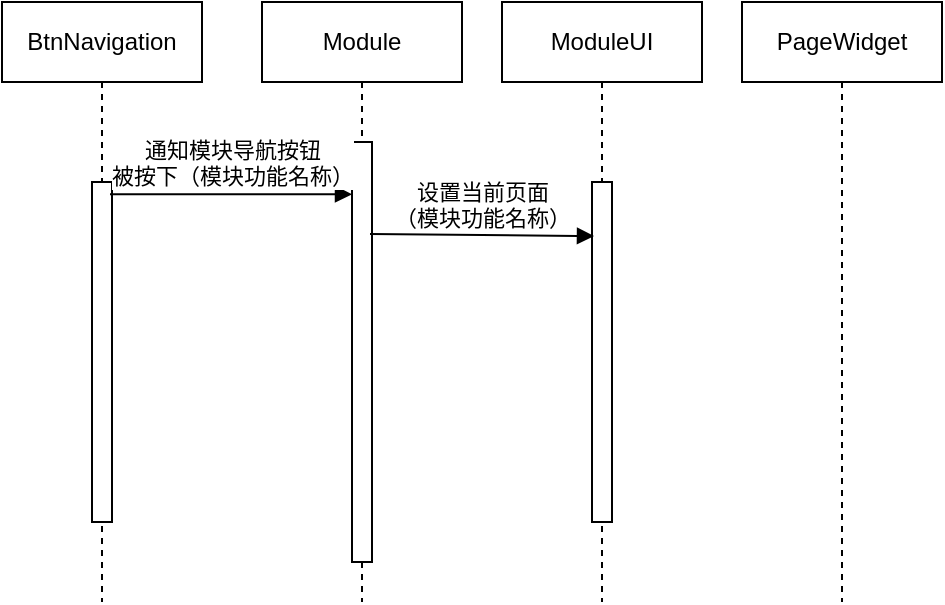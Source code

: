 <mxfile version="10.5.8" type="github"><diagram id="kLcmSNIBlIHe77XI__4N" name="Page-1"><mxGraphModel dx="1010" dy="664" grid="1" gridSize="10" guides="1" tooltips="1" connect="1" arrows="1" fold="1" page="1" pageScale="1" pageWidth="827" pageHeight="1169" math="0" shadow="0"><root><mxCell id="0"/><mxCell id="1" parent="0"/><mxCell id="94-wo1FVYbr07AIDBVca-3" value="BtnNavigation" style="shape=umlLifeline;perimeter=lifelinePerimeter;whiteSpace=wrap;html=1;container=1;collapsible=0;recursiveResize=0;outlineConnect=0;" parent="1" vertex="1"><mxGeometry x="120" y="200" width="100" height="300" as="geometry"/></mxCell><mxCell id="94-wo1FVYbr07AIDBVca-4" value="" style="html=1;points=[];perimeter=orthogonalPerimeter;" parent="94-wo1FVYbr07AIDBVca-3" vertex="1"><mxGeometry x="45" y="90" width="10" height="170" as="geometry"/></mxCell><mxCell id="94-wo1FVYbr07AIDBVca-6" value="Module" style="shape=umlLifeline;perimeter=lifelinePerimeter;whiteSpace=wrap;html=1;container=1;collapsible=0;recursiveResize=0;outlineConnect=0;" parent="1" vertex="1"><mxGeometry x="250" y="200" width="100" height="300" as="geometry"/></mxCell><mxCell id="94-wo1FVYbr07AIDBVca-7" value="" style="html=1;points=[];perimeter=orthogonalPerimeter;" parent="94-wo1FVYbr07AIDBVca-6" vertex="1"><mxGeometry x="45" y="70" width="10" height="210" as="geometry"/></mxCell><mxCell id="94-wo1FVYbr07AIDBVca-5" value="通知模块导航按钮&lt;br&gt;被按下（模块功能名称）" style="html=1;verticalAlign=bottom;endArrow=block;exitX=0.9;exitY=0.036;exitDx=0;exitDy=0;exitPerimeter=0;" parent="1" source="94-wo1FVYbr07AIDBVca-4" target="94-wo1FVYbr07AIDBVca-7" edge="1"><mxGeometry width="80" relative="1" as="geometry"><mxPoint x="180" y="270" as="sourcePoint"/><mxPoint x="260" y="316" as="targetPoint"/></mxGeometry></mxCell><mxCell id="94-wo1FVYbr07AIDBVca-12" value="ModuleUI" style="shape=umlLifeline;perimeter=lifelinePerimeter;whiteSpace=wrap;html=1;container=1;collapsible=0;recursiveResize=0;outlineConnect=0;" parent="1" vertex="1"><mxGeometry x="370" y="200" width="100" height="300" as="geometry"/></mxCell><mxCell id="94-wo1FVYbr07AIDBVca-13" value="" style="html=1;points=[];perimeter=orthogonalPerimeter;" parent="94-wo1FVYbr07AIDBVca-12" vertex="1"><mxGeometry x="45" y="90" width="10" height="170" as="geometry"/></mxCell><mxCell id="M3UzEMBqEb2dymrifXX6-3" value="设置当前页面&lt;br&gt;（模块功能名称）" style="html=1;verticalAlign=bottom;endArrow=block;entryX=0.1;entryY=0.159;entryDx=0;entryDy=0;entryPerimeter=0;exitX=0.9;exitY=0.219;exitDx=0;exitDy=0;exitPerimeter=0;" edge="1" parent="1" source="94-wo1FVYbr07AIDBVca-7" target="94-wo1FVYbr07AIDBVca-13"><mxGeometry width="80" relative="1" as="geometry"><mxPoint x="310" y="317" as="sourcePoint"/><mxPoint x="410" y="320" as="targetPoint"/></mxGeometry></mxCell><mxCell id="M3UzEMBqEb2dymrifXX6-4" value="PageWidget" style="shape=umlLifeline;perimeter=lifelinePerimeter;whiteSpace=wrap;html=1;container=1;collapsible=0;recursiveResize=0;outlineConnect=0;" vertex="1" parent="1"><mxGeometry x="490" y="200" width="100" height="300" as="geometry"/></mxCell></root></mxGraphModel></diagram></mxfile>